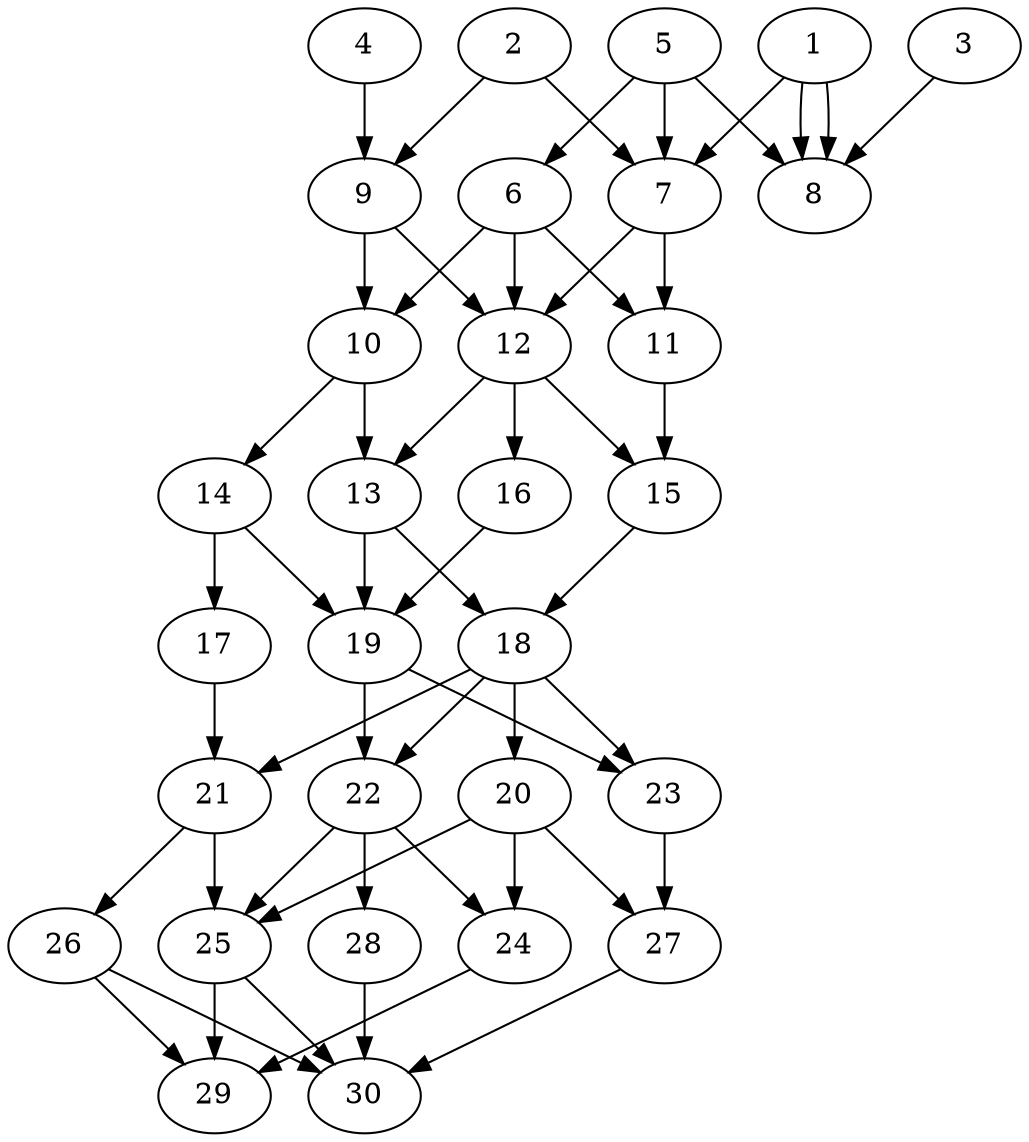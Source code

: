 // DAG automatically generated by daggen at Thu Oct  3 14:04:18 2019
// ./daggen --dot -n 30 --ccr 0.3 --fat 0.5 --regular 0.7 --density 0.7 --mindata 5242880 --maxdata 52428800 
digraph G {
  1 [size="89279147", alpha="0.03", expect_size="26783744"] 
  1 -> 7 [size ="26783744"]
  1 -> 8 [size ="26783744"]
  1 -> 8 [size ="26783744"]
  2 [size="62163627", alpha="0.03", expect_size="18649088"] 
  2 -> 7 [size ="18649088"]
  2 -> 9 [size ="18649088"]
  3 [size="121859413", alpha="0.10", expect_size="36557824"] 
  3 -> 8 [size ="36557824"]
  4 [size="73881600", alpha="0.19", expect_size="22164480"] 
  4 -> 9 [size ="22164480"]
  5 [size="153562453", alpha="0.19", expect_size="46068736"] 
  5 -> 6 [size ="46068736"]
  5 -> 7 [size ="46068736"]
  5 -> 8 [size ="46068736"]
  6 [size="80250880", alpha="0.14", expect_size="24075264"] 
  6 -> 10 [size ="24075264"]
  6 -> 11 [size ="24075264"]
  6 -> 12 [size ="24075264"]
  7 [size="48278187", alpha="0.06", expect_size="14483456"] 
  7 -> 11 [size ="14483456"]
  7 -> 12 [size ="14483456"]
  8 [size="135642453", alpha="0.03", expect_size="40692736"] 
  9 [size="172588373", alpha="0.10", expect_size="51776512"] 
  9 -> 10 [size ="51776512"]
  9 -> 12 [size ="51776512"]
  10 [size="38522880", alpha="0.06", expect_size="11556864"] 
  10 -> 13 [size ="11556864"]
  10 -> 14 [size ="11556864"]
  11 [size="130962773", alpha="0.12", expect_size="39288832"] 
  11 -> 15 [size ="39288832"]
  12 [size="153709227", alpha="0.00", expect_size="46112768"] 
  12 -> 13 [size ="46112768"]
  12 -> 15 [size ="46112768"]
  12 -> 16 [size ="46112768"]
  13 [size="22599680", alpha="0.00", expect_size="6779904"] 
  13 -> 18 [size ="6779904"]
  13 -> 19 [size ="6779904"]
  14 [size="104878080", alpha="0.16", expect_size="31463424"] 
  14 -> 17 [size ="31463424"]
  14 -> 19 [size ="31463424"]
  15 [size="94068053", alpha="0.06", expect_size="28220416"] 
  15 -> 18 [size ="28220416"]
  16 [size="88743253", alpha="0.14", expect_size="26622976"] 
  16 -> 19 [size ="26622976"]
  17 [size="42714453", alpha="0.06", expect_size="12814336"] 
  17 -> 21 [size ="12814336"]
  18 [size="92712960", alpha="0.02", expect_size="27813888"] 
  18 -> 20 [size ="27813888"]
  18 -> 21 [size ="27813888"]
  18 -> 22 [size ="27813888"]
  18 -> 23 [size ="27813888"]
  19 [size="113029120", alpha="0.20", expect_size="33908736"] 
  19 -> 22 [size ="33908736"]
  19 -> 23 [size ="33908736"]
  20 [size="31143253", alpha="0.01", expect_size="9342976"] 
  20 -> 24 [size ="9342976"]
  20 -> 25 [size ="9342976"]
  20 -> 27 [size ="9342976"]
  21 [size="80216747", alpha="0.12", expect_size="24065024"] 
  21 -> 25 [size ="24065024"]
  21 -> 26 [size ="24065024"]
  22 [size="19312640", alpha="0.08", expect_size="5793792"] 
  22 -> 24 [size ="5793792"]
  22 -> 25 [size ="5793792"]
  22 -> 28 [size ="5793792"]
  23 [size="20107947", alpha="0.18", expect_size="6032384"] 
  23 -> 27 [size ="6032384"]
  24 [size="22777173", alpha="0.15", expect_size="6833152"] 
  24 -> 29 [size ="6833152"]
  25 [size="149029547", alpha="0.09", expect_size="44708864"] 
  25 -> 29 [size ="44708864"]
  25 -> 30 [size ="44708864"]
  26 [size="39505920", alpha="0.11", expect_size="11851776"] 
  26 -> 29 [size ="11851776"]
  26 -> 30 [size ="11851776"]
  27 [size="151681707", alpha="0.17", expect_size="45504512"] 
  27 -> 30 [size ="45504512"]
  28 [size="42257067", alpha="0.19", expect_size="12677120"] 
  28 -> 30 [size ="12677120"]
  29 [size="55777280", alpha="0.19", expect_size="16733184"] 
  30 [size="52398080", alpha="0.03", expect_size="15719424"] 
}
